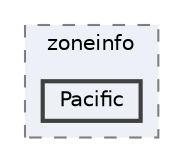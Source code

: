 digraph "C:/Users/LukeMabie/documents/Development/Password_Saver_Using_Django-master/venv/Lib/site-packages/tzdata/zoneinfo/Pacific"
{
 // LATEX_PDF_SIZE
  bgcolor="transparent";
  edge [fontname=Helvetica,fontsize=10,labelfontname=Helvetica,labelfontsize=10];
  node [fontname=Helvetica,fontsize=10,shape=box,height=0.2,width=0.4];
  compound=true
  subgraph clusterdir_69b43db2d9c4aece86ab9c1028355e0c {
    graph [ bgcolor="#edf0f7", pencolor="grey50", label="zoneinfo", fontname=Helvetica,fontsize=10 style="filled,dashed", URL="dir_69b43db2d9c4aece86ab9c1028355e0c.html",tooltip=""]
  dir_3c58522b1a3e328be0e4d6b7df7ec8c5 [label="Pacific", fillcolor="#edf0f7", color="grey25", style="filled,bold", URL="dir_3c58522b1a3e328be0e4d6b7df7ec8c5.html",tooltip=""];
  }
}
